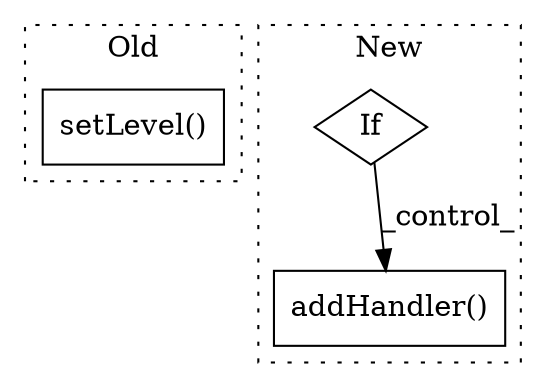 digraph G {
subgraph cluster0 {
1 [label="setLevel()" a="75" s="563,589" l="21,1" shape="box"];
label = "Old";
style="dotted";
}
subgraph cluster1 {
2 [label="addHandler()" a="75" s="860,896" l="24,1" shape="box"];
3 [label="If" a="96" s="732" l="3" shape="diamond"];
label = "New";
style="dotted";
}
3 -> 2 [label="_control_"];
}